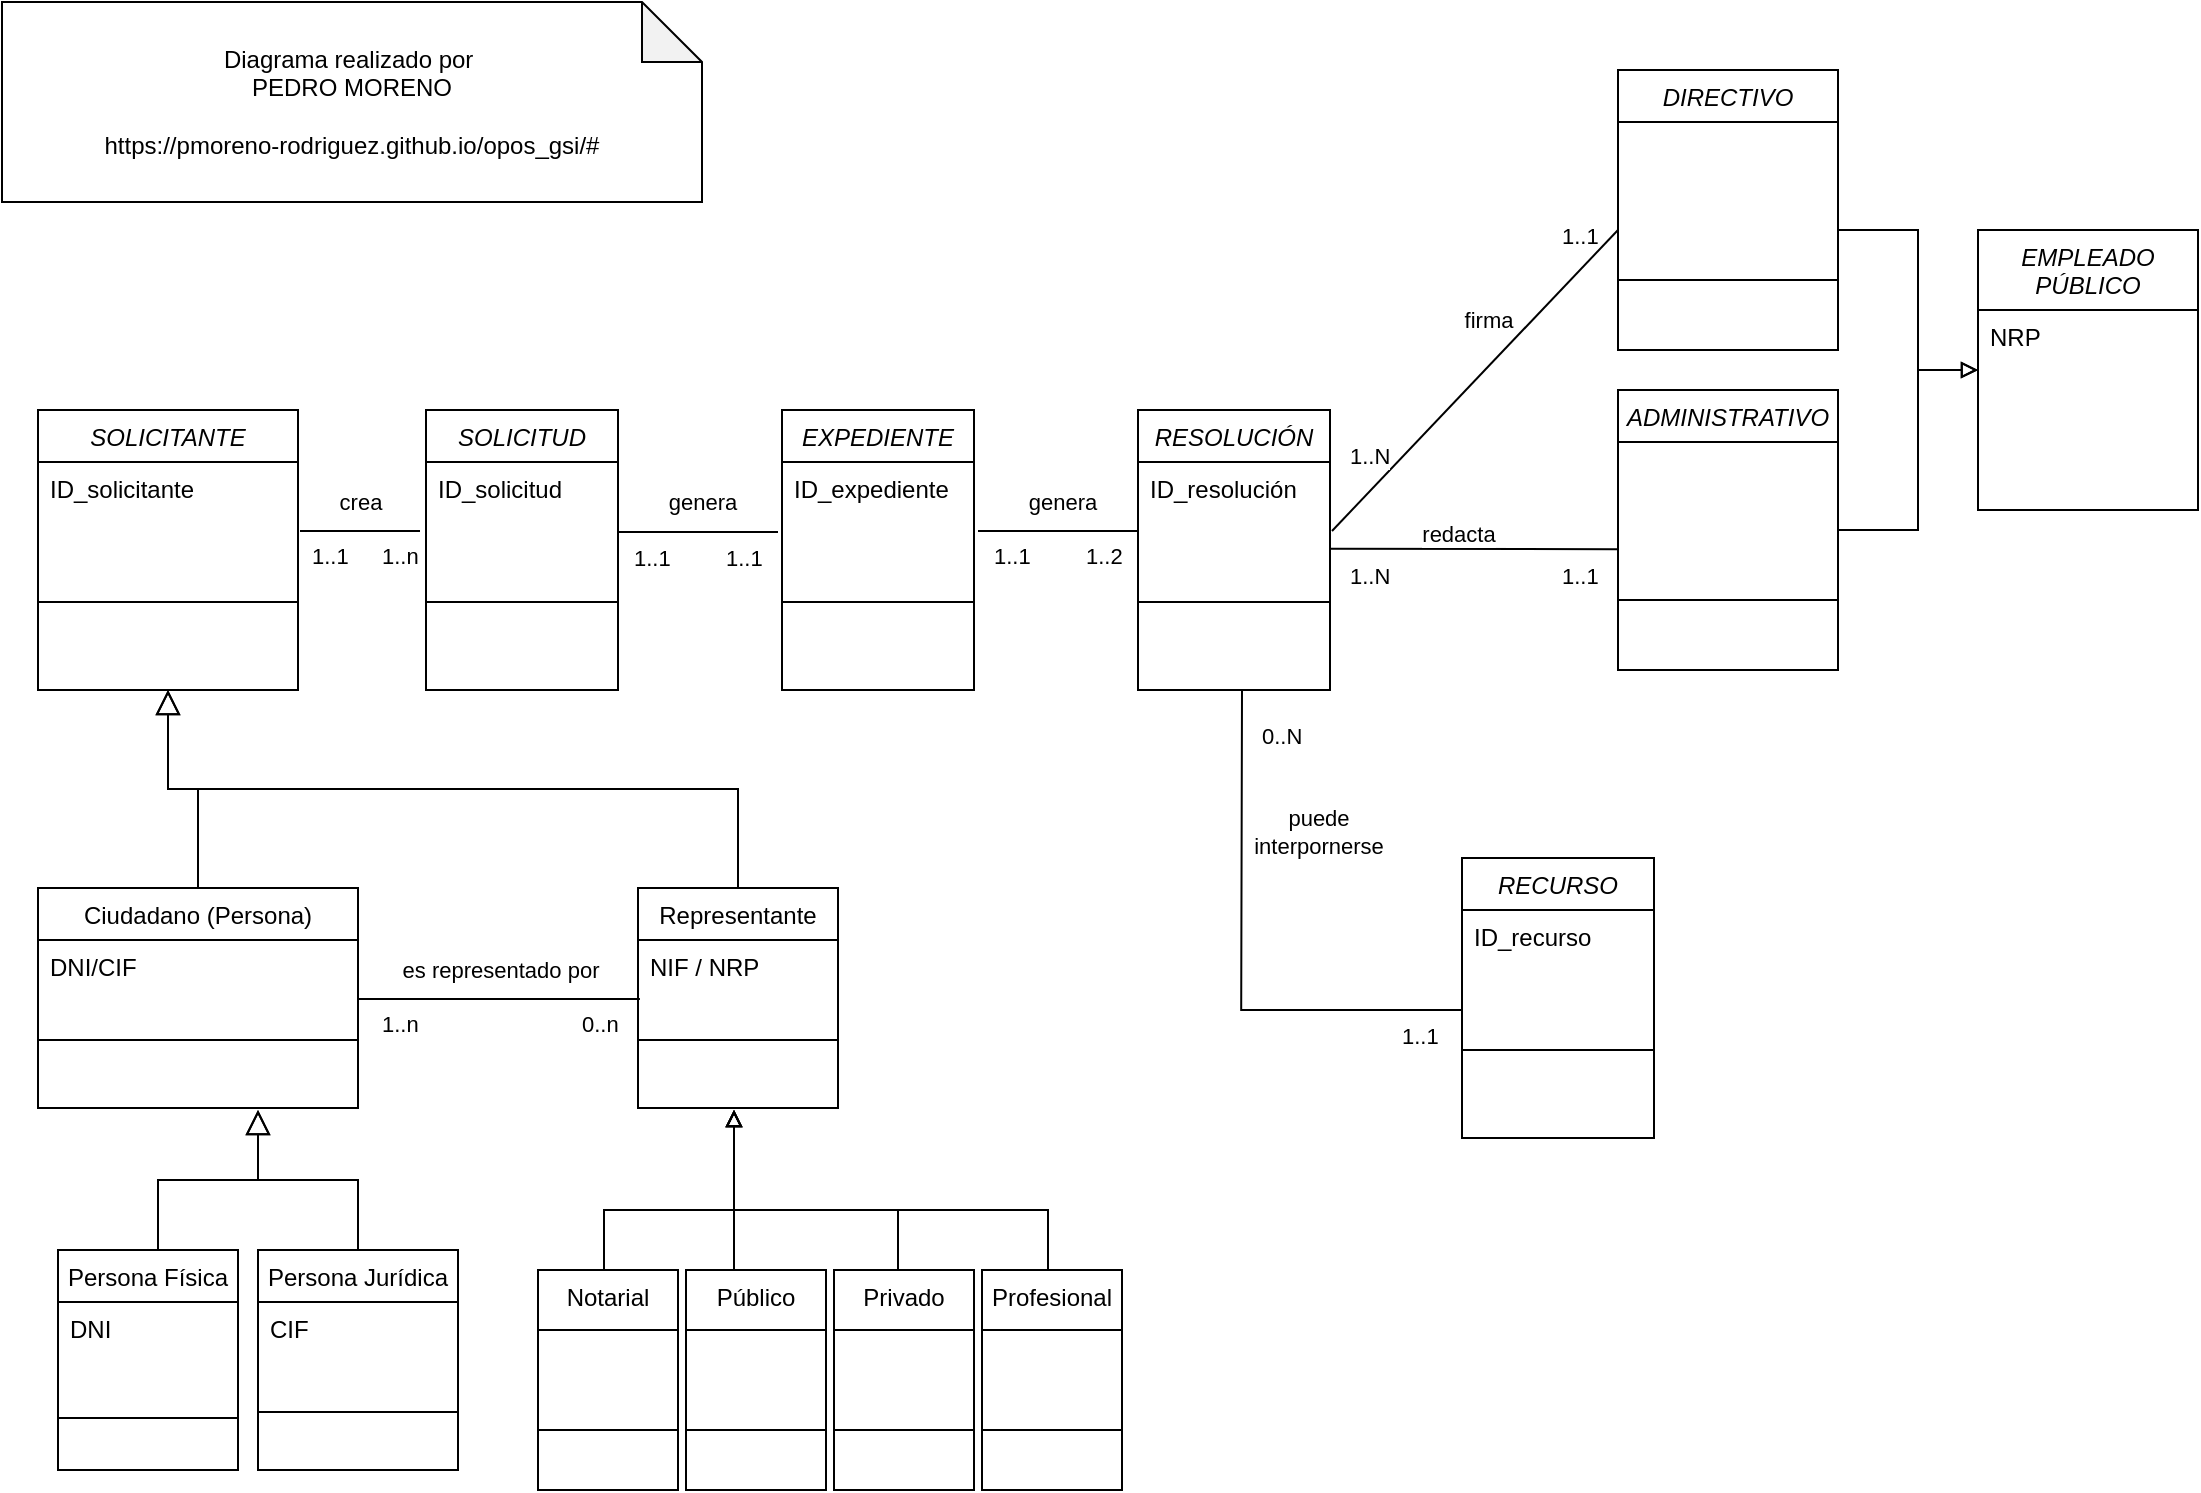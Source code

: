 <mxfile version="24.7.17">
  <diagram id="C5RBs43oDa-KdzZeNtuy" name="Page-1">
    <mxGraphModel dx="1539" dy="906" grid="1" gridSize="10" guides="1" tooltips="1" connect="1" arrows="1" fold="1" page="1" pageScale="1" pageWidth="1169" pageHeight="827" math="0" shadow="0">
      <root>
        <mxCell id="WIyWlLk6GJQsqaUBKTNV-0" />
        <mxCell id="WIyWlLk6GJQsqaUBKTNV-1" parent="WIyWlLk6GJQsqaUBKTNV-0" />
        <mxCell id="zkfFHV4jXpPFQw0GAbJ--0" value="SOLICITANTE" style="swimlane;fontStyle=2;align=center;verticalAlign=top;childLayout=stackLayout;horizontal=1;startSize=26;horizontalStack=0;resizeParent=1;resizeLast=0;collapsible=1;marginBottom=0;rounded=0;shadow=0;strokeWidth=1;" parent="WIyWlLk6GJQsqaUBKTNV-1" vertex="1">
          <mxGeometry x="38" y="224" width="130" height="140" as="geometry">
            <mxRectangle x="230" y="140" width="160" height="26" as="alternateBounds" />
          </mxGeometry>
        </mxCell>
        <mxCell id="zkfFHV4jXpPFQw0GAbJ--1" value="ID_solicitante" style="text;align=left;verticalAlign=top;spacingLeft=4;spacingRight=4;overflow=hidden;rotatable=0;points=[[0,0.5],[1,0.5]];portConstraint=eastwest;" parent="zkfFHV4jXpPFQw0GAbJ--0" vertex="1">
          <mxGeometry y="26" width="130" height="26" as="geometry" />
        </mxCell>
        <mxCell id="zkfFHV4jXpPFQw0GAbJ--4" value="" style="line;html=1;strokeWidth=1;align=left;verticalAlign=middle;spacingTop=-1;spacingLeft=3;spacingRight=3;rotatable=0;labelPosition=right;points=[];portConstraint=eastwest;" parent="zkfFHV4jXpPFQw0GAbJ--0" vertex="1">
          <mxGeometry y="52" width="130" height="88" as="geometry" />
        </mxCell>
        <mxCell id="zkfFHV4jXpPFQw0GAbJ--6" value="Ciudadano (Persona)" style="swimlane;fontStyle=0;align=center;verticalAlign=top;childLayout=stackLayout;horizontal=1;startSize=26;horizontalStack=0;resizeParent=1;resizeLast=0;collapsible=1;marginBottom=0;rounded=0;shadow=0;strokeWidth=1;" parent="WIyWlLk6GJQsqaUBKTNV-1" vertex="1">
          <mxGeometry x="38" y="463" width="160" height="110" as="geometry">
            <mxRectangle x="130" y="380" width="160" height="26" as="alternateBounds" />
          </mxGeometry>
        </mxCell>
        <mxCell id="zkfFHV4jXpPFQw0GAbJ--7" value="DNI/CIF" style="text;align=left;verticalAlign=top;spacingLeft=4;spacingRight=4;overflow=hidden;rotatable=0;points=[[0,0.5],[1,0.5]];portConstraint=eastwest;" parent="zkfFHV4jXpPFQw0GAbJ--6" vertex="1">
          <mxGeometry y="26" width="160" height="26" as="geometry" />
        </mxCell>
        <mxCell id="zkfFHV4jXpPFQw0GAbJ--9" value="" style="line;html=1;strokeWidth=1;align=left;verticalAlign=middle;spacingTop=-1;spacingLeft=3;spacingRight=3;rotatable=0;labelPosition=right;points=[];portConstraint=eastwest;" parent="zkfFHV4jXpPFQw0GAbJ--6" vertex="1">
          <mxGeometry y="52" width="160" height="48" as="geometry" />
        </mxCell>
        <mxCell id="zkfFHV4jXpPFQw0GAbJ--12" value="" style="endArrow=block;endSize=10;endFill=0;shadow=0;strokeWidth=1;rounded=0;curved=0;edgeStyle=elbowEdgeStyle;elbow=vertical;" parent="WIyWlLk6GJQsqaUBKTNV-1" source="zkfFHV4jXpPFQw0GAbJ--6" target="zkfFHV4jXpPFQw0GAbJ--0" edge="1">
          <mxGeometry width="160" relative="1" as="geometry">
            <mxPoint x="198" y="307" as="sourcePoint" />
            <mxPoint x="198" y="307" as="targetPoint" />
          </mxGeometry>
        </mxCell>
        <mxCell id="zkfFHV4jXpPFQw0GAbJ--13" value="Representante" style="swimlane;fontStyle=0;align=center;verticalAlign=top;childLayout=stackLayout;horizontal=1;startSize=26;horizontalStack=0;resizeParent=1;resizeLast=0;collapsible=1;marginBottom=0;rounded=0;shadow=0;strokeWidth=1;" parent="WIyWlLk6GJQsqaUBKTNV-1" vertex="1">
          <mxGeometry x="338" y="463" width="100" height="110" as="geometry">
            <mxRectangle x="340" y="380" width="170" height="26" as="alternateBounds" />
          </mxGeometry>
        </mxCell>
        <mxCell id="zkfFHV4jXpPFQw0GAbJ--14" value="NIF / NRP" style="text;align=left;verticalAlign=top;spacingLeft=4;spacingRight=4;overflow=hidden;rotatable=0;points=[[0,0.5],[1,0.5]];portConstraint=eastwest;" parent="zkfFHV4jXpPFQw0GAbJ--13" vertex="1">
          <mxGeometry y="26" width="100" height="26" as="geometry" />
        </mxCell>
        <mxCell id="zkfFHV4jXpPFQw0GAbJ--15" value="" style="line;html=1;strokeWidth=1;align=left;verticalAlign=middle;spacingTop=-1;spacingLeft=3;spacingRight=3;rotatable=0;labelPosition=right;points=[];portConstraint=eastwest;" parent="zkfFHV4jXpPFQw0GAbJ--13" vertex="1">
          <mxGeometry y="52" width="100" height="48" as="geometry" />
        </mxCell>
        <mxCell id="zkfFHV4jXpPFQw0GAbJ--16" value="" style="endArrow=block;endSize=10;endFill=0;shadow=0;strokeWidth=1;rounded=0;curved=0;edgeStyle=elbowEdgeStyle;elbow=vertical;" parent="WIyWlLk6GJQsqaUBKTNV-1" source="zkfFHV4jXpPFQw0GAbJ--13" target="zkfFHV4jXpPFQw0GAbJ--0" edge="1">
          <mxGeometry width="160" relative="1" as="geometry">
            <mxPoint x="208" y="477" as="sourcePoint" />
            <mxPoint x="308" y="375" as="targetPoint" />
          </mxGeometry>
        </mxCell>
        <mxCell id="sgVoKOyP_XRpZsMZcaKQ-14" value="Persona Física" style="swimlane;fontStyle=0;align=center;verticalAlign=top;childLayout=stackLayout;horizontal=1;startSize=26;horizontalStack=0;resizeParent=1;resizeLast=0;collapsible=1;marginBottom=0;rounded=0;shadow=0;strokeWidth=1;" parent="WIyWlLk6GJQsqaUBKTNV-1" vertex="1">
          <mxGeometry x="48" y="644" width="90" height="110" as="geometry">
            <mxRectangle x="130" y="380" width="160" height="26" as="alternateBounds" />
          </mxGeometry>
        </mxCell>
        <mxCell id="sgVoKOyP_XRpZsMZcaKQ-15" value="DNI" style="text;align=left;verticalAlign=top;spacingLeft=4;spacingRight=4;overflow=hidden;rotatable=0;points=[[0,0.5],[1,0.5]];portConstraint=eastwest;" parent="sgVoKOyP_XRpZsMZcaKQ-14" vertex="1">
          <mxGeometry y="26" width="90" height="54" as="geometry" />
        </mxCell>
        <mxCell id="sgVoKOyP_XRpZsMZcaKQ-16" value="" style="line;html=1;strokeWidth=1;align=left;verticalAlign=middle;spacingTop=-1;spacingLeft=3;spacingRight=3;rotatable=0;labelPosition=right;points=[];portConstraint=eastwest;" parent="sgVoKOyP_XRpZsMZcaKQ-14" vertex="1">
          <mxGeometry y="80" width="90" height="8" as="geometry" />
        </mxCell>
        <mxCell id="sgVoKOyP_XRpZsMZcaKQ-17" value="Persona Jurídica" style="swimlane;fontStyle=0;align=center;verticalAlign=top;childLayout=stackLayout;horizontal=1;startSize=26;horizontalStack=0;resizeParent=1;resizeLast=0;collapsible=1;marginBottom=0;rounded=0;shadow=0;strokeWidth=1;" parent="WIyWlLk6GJQsqaUBKTNV-1" vertex="1">
          <mxGeometry x="148" y="644" width="100" height="110" as="geometry">
            <mxRectangle x="130" y="380" width="160" height="26" as="alternateBounds" />
          </mxGeometry>
        </mxCell>
        <mxCell id="sgVoKOyP_XRpZsMZcaKQ-18" value="CIF" style="text;align=left;verticalAlign=top;spacingLeft=4;spacingRight=4;overflow=hidden;rotatable=0;points=[[0,0.5],[1,0.5]];portConstraint=eastwest;" parent="sgVoKOyP_XRpZsMZcaKQ-17" vertex="1">
          <mxGeometry y="26" width="100" height="26" as="geometry" />
        </mxCell>
        <mxCell id="sgVoKOyP_XRpZsMZcaKQ-19" value="" style="line;html=1;strokeWidth=1;align=left;verticalAlign=middle;spacingTop=-1;spacingLeft=3;spacingRight=3;rotatable=0;labelPosition=right;points=[];portConstraint=eastwest;" parent="sgVoKOyP_XRpZsMZcaKQ-17" vertex="1">
          <mxGeometry y="52" width="100" height="58" as="geometry" />
        </mxCell>
        <mxCell id="sgVoKOyP_XRpZsMZcaKQ-23" value="" style="endArrow=block;endSize=10;endFill=0;shadow=0;strokeWidth=1;rounded=0;curved=0;edgeStyle=elbowEdgeStyle;elbow=vertical;" parent="WIyWlLk6GJQsqaUBKTNV-1" edge="1">
          <mxGeometry width="160" relative="1" as="geometry">
            <mxPoint x="98" y="644" as="sourcePoint" />
            <mxPoint x="148" y="574" as="targetPoint" />
          </mxGeometry>
        </mxCell>
        <mxCell id="sgVoKOyP_XRpZsMZcaKQ-26" value="" style="endArrow=block;endSize=10;endFill=0;shadow=0;strokeWidth=1;rounded=0;curved=0;edgeStyle=elbowEdgeStyle;elbow=vertical;exitX=0.5;exitY=0;exitDx=0;exitDy=0;" parent="WIyWlLk6GJQsqaUBKTNV-1" edge="1" source="sgVoKOyP_XRpZsMZcaKQ-17">
          <mxGeometry width="160" relative="1" as="geometry">
            <mxPoint x="278" y="644" as="sourcePoint" />
            <mxPoint x="148" y="574" as="targetPoint" />
          </mxGeometry>
        </mxCell>
        <mxCell id="rktfoVMr56i7lYZDGzMG-18" value="" style="group" vertex="1" connectable="0" parent="WIyWlLk6GJQsqaUBKTNV-1">
          <mxGeometry x="362" y="654" width="70" height="110" as="geometry" />
        </mxCell>
        <mxCell id="rktfoVMr56i7lYZDGzMG-20" value="" style="group" vertex="1" connectable="0" parent="rktfoVMr56i7lYZDGzMG-18">
          <mxGeometry width="70" height="110" as="geometry" />
        </mxCell>
        <mxCell id="rktfoVMr56i7lYZDGzMG-0" value="Público" style="swimlane;fontStyle=0;align=center;verticalAlign=top;childLayout=stackLayout;horizontal=1;startSize=30;horizontalStack=0;resizeParent=1;resizeLast=0;collapsible=1;marginBottom=0;rounded=0;shadow=0;strokeWidth=1;" vertex="1" parent="rktfoVMr56i7lYZDGzMG-20">
          <mxGeometry width="70" height="110" as="geometry">
            <mxRectangle x="130" y="380" width="160" height="26" as="alternateBounds" />
          </mxGeometry>
        </mxCell>
        <mxCell id="rktfoVMr56i7lYZDGzMG-2" value="" style="line;html=1;strokeWidth=1;align=left;verticalAlign=middle;spacingTop=-1;spacingLeft=3;spacingRight=3;rotatable=0;labelPosition=right;points=[];portConstraint=eastwest;" vertex="1" parent="rktfoVMr56i7lYZDGzMG-20">
          <mxGeometry y="70" width="70" height="20" as="geometry" />
        </mxCell>
        <mxCell id="rktfoVMr56i7lYZDGzMG-21" value="" style="group" vertex="1" connectable="0" parent="WIyWlLk6GJQsqaUBKTNV-1">
          <mxGeometry x="288" y="654" width="70" height="110" as="geometry" />
        </mxCell>
        <mxCell id="rktfoVMr56i7lYZDGzMG-22" value="Notarial" style="swimlane;fontStyle=0;align=center;verticalAlign=top;childLayout=stackLayout;horizontal=1;startSize=30;horizontalStack=0;resizeParent=1;resizeLast=0;collapsible=1;marginBottom=0;rounded=0;shadow=0;strokeWidth=1;" vertex="1" parent="rktfoVMr56i7lYZDGzMG-21">
          <mxGeometry width="70" height="110" as="geometry">
            <mxRectangle x="130" y="380" width="160" height="26" as="alternateBounds" />
          </mxGeometry>
        </mxCell>
        <mxCell id="rktfoVMr56i7lYZDGzMG-23" value="" style="line;html=1;strokeWidth=1;align=left;verticalAlign=middle;spacingTop=-1;spacingLeft=3;spacingRight=3;rotatable=0;labelPosition=right;points=[];portConstraint=eastwest;" vertex="1" parent="rktfoVMr56i7lYZDGzMG-21">
          <mxGeometry y="70" width="70" height="20" as="geometry" />
        </mxCell>
        <mxCell id="rktfoVMr56i7lYZDGzMG-24" value="" style="group" vertex="1" connectable="0" parent="WIyWlLk6GJQsqaUBKTNV-1">
          <mxGeometry x="436" y="654" width="70" height="110" as="geometry" />
        </mxCell>
        <mxCell id="rktfoVMr56i7lYZDGzMG-25" value="Privado" style="swimlane;fontStyle=0;align=center;verticalAlign=top;childLayout=stackLayout;horizontal=1;startSize=30;horizontalStack=0;resizeParent=1;resizeLast=0;collapsible=1;marginBottom=0;rounded=0;shadow=0;strokeWidth=1;" vertex="1" parent="rktfoVMr56i7lYZDGzMG-24">
          <mxGeometry width="70" height="110" as="geometry">
            <mxRectangle x="130" y="380" width="160" height="26" as="alternateBounds" />
          </mxGeometry>
        </mxCell>
        <mxCell id="rktfoVMr56i7lYZDGzMG-26" value="" style="line;html=1;strokeWidth=1;align=left;verticalAlign=middle;spacingTop=-1;spacingLeft=3;spacingRight=3;rotatable=0;labelPosition=right;points=[];portConstraint=eastwest;" vertex="1" parent="rktfoVMr56i7lYZDGzMG-24">
          <mxGeometry y="70" width="70" height="20" as="geometry" />
        </mxCell>
        <mxCell id="rktfoVMr56i7lYZDGzMG-27" value="" style="group" vertex="1" connectable="0" parent="WIyWlLk6GJQsqaUBKTNV-1">
          <mxGeometry x="510" y="654" width="70" height="110" as="geometry" />
        </mxCell>
        <mxCell id="rktfoVMr56i7lYZDGzMG-28" value="Profesional" style="swimlane;fontStyle=0;align=center;verticalAlign=top;childLayout=stackLayout;horizontal=1;startSize=30;horizontalStack=0;resizeParent=1;resizeLast=0;collapsible=1;marginBottom=0;rounded=0;shadow=0;strokeWidth=1;" vertex="1" parent="rktfoVMr56i7lYZDGzMG-27">
          <mxGeometry width="70" height="110" as="geometry">
            <mxRectangle x="130" y="380" width="160" height="26" as="alternateBounds" />
          </mxGeometry>
        </mxCell>
        <mxCell id="rktfoVMr56i7lYZDGzMG-29" value="" style="line;html=1;strokeWidth=1;align=left;verticalAlign=middle;spacingTop=-1;spacingLeft=3;spacingRight=3;rotatable=0;labelPosition=right;points=[];portConstraint=eastwest;" vertex="1" parent="rktfoVMr56i7lYZDGzMG-27">
          <mxGeometry y="70" width="70" height="20" as="geometry" />
        </mxCell>
        <mxCell id="rktfoVMr56i7lYZDGzMG-34" style="edgeStyle=orthogonalEdgeStyle;rounded=0;orthogonalLoop=1;jettySize=auto;html=1;endArrow=block;endFill=0;" edge="1" parent="WIyWlLk6GJQsqaUBKTNV-1">
          <mxGeometry relative="1" as="geometry">
            <mxPoint x="321" y="654" as="sourcePoint" />
            <mxPoint x="386" y="574" as="targetPoint" />
            <Array as="points">
              <mxPoint x="320.99" y="653.99" />
              <mxPoint x="320.99" y="623.99" />
              <mxPoint x="385.99" y="623.99" />
            </Array>
          </mxGeometry>
        </mxCell>
        <mxCell id="rktfoVMr56i7lYZDGzMG-35" style="edgeStyle=orthogonalEdgeStyle;rounded=0;orthogonalLoop=1;jettySize=auto;html=1;endArrow=block;endFill=0;" edge="1" parent="WIyWlLk6GJQsqaUBKTNV-1">
          <mxGeometry relative="1" as="geometry">
            <mxPoint x="386" y="654" as="sourcePoint" />
            <mxPoint x="386" y="574" as="targetPoint" />
            <Array as="points">
              <mxPoint x="386" y="574" />
            </Array>
          </mxGeometry>
        </mxCell>
        <mxCell id="rktfoVMr56i7lYZDGzMG-36" style="edgeStyle=orthogonalEdgeStyle;rounded=0;orthogonalLoop=1;jettySize=auto;html=1;endArrow=block;endFill=0;" edge="1" parent="WIyWlLk6GJQsqaUBKTNV-1">
          <mxGeometry relative="1" as="geometry">
            <mxPoint x="468" y="654" as="sourcePoint" />
            <mxPoint x="386" y="574" as="targetPoint" />
            <Array as="points">
              <mxPoint x="467.99" y="653.99" />
              <mxPoint x="467.99" y="623.99" />
              <mxPoint x="532.99" y="623.99" />
            </Array>
          </mxGeometry>
        </mxCell>
        <mxCell id="rktfoVMr56i7lYZDGzMG-37" style="edgeStyle=orthogonalEdgeStyle;rounded=0;orthogonalLoop=1;jettySize=auto;html=1;endArrow=block;endFill=0;" edge="1" parent="WIyWlLk6GJQsqaUBKTNV-1">
          <mxGeometry relative="1" as="geometry">
            <mxPoint x="543" y="654" as="sourcePoint" />
            <mxPoint x="386" y="574" as="targetPoint" />
            <Array as="points">
              <mxPoint x="542.99" y="653.99" />
              <mxPoint x="542.99" y="623.99" />
              <mxPoint x="607.99" y="623.99" />
            </Array>
          </mxGeometry>
        </mxCell>
        <mxCell id="rktfoVMr56i7lYZDGzMG-39" value="SOLICITUD" style="swimlane;fontStyle=2;align=center;verticalAlign=top;childLayout=stackLayout;horizontal=1;startSize=26;horizontalStack=0;resizeParent=1;resizeLast=0;collapsible=1;marginBottom=0;rounded=0;shadow=0;strokeWidth=1;" vertex="1" parent="WIyWlLk6GJQsqaUBKTNV-1">
          <mxGeometry x="232" y="224" width="96" height="140" as="geometry">
            <mxRectangle x="230" y="140" width="160" height="26" as="alternateBounds" />
          </mxGeometry>
        </mxCell>
        <mxCell id="rktfoVMr56i7lYZDGzMG-40" value="ID_solicitud" style="text;align=left;verticalAlign=top;spacingLeft=4;spacingRight=4;overflow=hidden;rotatable=0;points=[[0,0.5],[1,0.5]];portConstraint=eastwest;" vertex="1" parent="rktfoVMr56i7lYZDGzMG-39">
          <mxGeometry y="26" width="96" height="26" as="geometry" />
        </mxCell>
        <mxCell id="rktfoVMr56i7lYZDGzMG-41" value="" style="line;html=1;strokeWidth=1;align=left;verticalAlign=middle;spacingTop=-1;spacingLeft=3;spacingRight=3;rotatable=0;labelPosition=right;points=[];portConstraint=eastwest;" vertex="1" parent="rktfoVMr56i7lYZDGzMG-39">
          <mxGeometry y="52" width="96" height="88" as="geometry" />
        </mxCell>
        <mxCell id="rktfoVMr56i7lYZDGzMG-42" value="" style="group" vertex="1" connectable="0" parent="WIyWlLk6GJQsqaUBKTNV-1">
          <mxGeometry x="198.0" y="518" width="140.96" height="0.51" as="geometry" />
        </mxCell>
        <mxCell id="sgVoKOyP_XRpZsMZcaKQ-2" value="" style="endArrow=none;html=1;rounded=0;exitX=0.994;exitY=1.115;exitDx=0;exitDy=0;exitPerimeter=0;entryX=0;entryY=0.5;entryDx=0;entryDy=0;" parent="rktfoVMr56i7lYZDGzMG-42" edge="1">
          <mxGeometry width="50" height="50" relative="1" as="geometry">
            <mxPoint y="0.5" as="sourcePoint" />
            <mxPoint x="140.96" y="0.51" as="targetPoint" />
          </mxGeometry>
        </mxCell>
        <mxCell id="sgVoKOyP_XRpZsMZcaKQ-3" value="es representado por" style="edgeLabel;html=1;align=center;verticalAlign=middle;resizable=0;points=[];" parent="sgVoKOyP_XRpZsMZcaKQ-2" vertex="1" connectable="0">
          <mxGeometry x="0.22" y="3" relative="1" as="geometry">
            <mxPoint x="-15" y="-12" as="offset" />
          </mxGeometry>
        </mxCell>
        <mxCell id="sgVoKOyP_XRpZsMZcaKQ-10" value="0..n" style="edgeLabel;resizable=0;html=1;align=left;verticalAlign=top;" parent="rktfoVMr56i7lYZDGzMG-42" connectable="0" vertex="1">
          <mxGeometry x="110.0" as="geometry" />
        </mxCell>
        <mxCell id="sgVoKOyP_XRpZsMZcaKQ-11" value="1..n" style="edgeLabel;resizable=0;html=1;align=left;verticalAlign=top;" parent="rktfoVMr56i7lYZDGzMG-42" connectable="0" vertex="1">
          <mxGeometry x="10.0" as="geometry" />
        </mxCell>
        <mxCell id="rktfoVMr56i7lYZDGzMG-48" value="EXPEDIENTE" style="swimlane;fontStyle=2;align=center;verticalAlign=top;childLayout=stackLayout;horizontal=1;startSize=26;horizontalStack=0;resizeParent=1;resizeLast=0;collapsible=1;marginBottom=0;rounded=0;shadow=0;strokeWidth=1;" vertex="1" parent="WIyWlLk6GJQsqaUBKTNV-1">
          <mxGeometry x="410" y="224" width="96" height="140" as="geometry">
            <mxRectangle x="230" y="140" width="160" height="26" as="alternateBounds" />
          </mxGeometry>
        </mxCell>
        <mxCell id="rktfoVMr56i7lYZDGzMG-49" value="ID_expediente" style="text;align=left;verticalAlign=top;spacingLeft=4;spacingRight=4;overflow=hidden;rotatable=0;points=[[0,0.5],[1,0.5]];portConstraint=eastwest;" vertex="1" parent="rktfoVMr56i7lYZDGzMG-48">
          <mxGeometry y="26" width="96" height="26" as="geometry" />
        </mxCell>
        <mxCell id="rktfoVMr56i7lYZDGzMG-50" value="" style="line;html=1;strokeWidth=1;align=left;verticalAlign=middle;spacingTop=-1;spacingLeft=3;spacingRight=3;rotatable=0;labelPosition=right;points=[];portConstraint=eastwest;" vertex="1" parent="rktfoVMr56i7lYZDGzMG-48">
          <mxGeometry y="52" width="96" height="88" as="geometry" />
        </mxCell>
        <mxCell id="rktfoVMr56i7lYZDGzMG-56" value="" style="group" vertex="1" connectable="0" parent="WIyWlLk6GJQsqaUBKTNV-1">
          <mxGeometry x="169" y="284" width="60" height="0.51" as="geometry" />
        </mxCell>
        <mxCell id="rktfoVMr56i7lYZDGzMG-43" value="" style="group" vertex="1" connectable="0" parent="rktfoVMr56i7lYZDGzMG-56">
          <mxGeometry width="60" height="0.51" as="geometry" />
        </mxCell>
        <mxCell id="rktfoVMr56i7lYZDGzMG-44" value="" style="endArrow=none;html=1;rounded=0;exitX=0.994;exitY=1.115;exitDx=0;exitDy=0;exitPerimeter=0;entryX=0;entryY=0.5;entryDx=0;entryDy=0;" edge="1" parent="rktfoVMr56i7lYZDGzMG-43">
          <mxGeometry width="50" height="50" relative="1" as="geometry">
            <mxPoint y="0.5" as="sourcePoint" />
            <mxPoint x="60" y="0.51" as="targetPoint" />
          </mxGeometry>
        </mxCell>
        <mxCell id="rktfoVMr56i7lYZDGzMG-45" value="crea" style="edgeLabel;html=1;align=center;verticalAlign=middle;resizable=0;points=[];" vertex="1" connectable="0" parent="rktfoVMr56i7lYZDGzMG-44">
          <mxGeometry x="0.22" y="3" relative="1" as="geometry">
            <mxPoint x="-7" y="-12" as="offset" />
          </mxGeometry>
        </mxCell>
        <mxCell id="rktfoVMr56i7lYZDGzMG-47" value="1..1" style="edgeLabel;resizable=0;html=1;align=left;verticalAlign=top;" connectable="0" vertex="1" parent="rktfoVMr56i7lYZDGzMG-43">
          <mxGeometry x="4.257" as="geometry" />
        </mxCell>
        <mxCell id="rktfoVMr56i7lYZDGzMG-46" value="1..n" style="edgeLabel;resizable=0;html=1;align=left;verticalAlign=top;" connectable="0" vertex="1" parent="rktfoVMr56i7lYZDGzMG-56">
          <mxGeometry x="39.002" as="geometry" />
        </mxCell>
        <mxCell id="rktfoVMr56i7lYZDGzMG-57" value="" style="group" vertex="1" connectable="0" parent="WIyWlLk6GJQsqaUBKTNV-1">
          <mxGeometry x="328" y="284.51" width="80" height="0.51" as="geometry" />
        </mxCell>
        <mxCell id="rktfoVMr56i7lYZDGzMG-58" value="" style="group" vertex="1" connectable="0" parent="rktfoVMr56i7lYZDGzMG-57">
          <mxGeometry width="80" height="0.51" as="geometry" />
        </mxCell>
        <mxCell id="rktfoVMr56i7lYZDGzMG-59" value="" style="endArrow=none;html=1;rounded=0;exitX=0.994;exitY=1.115;exitDx=0;exitDy=0;exitPerimeter=0;entryX=0;entryY=0.5;entryDx=0;entryDy=0;" edge="1" parent="rktfoVMr56i7lYZDGzMG-58">
          <mxGeometry width="50" height="50" relative="1" as="geometry">
            <mxPoint y="0.5" as="sourcePoint" />
            <mxPoint x="80" y="0.51" as="targetPoint" />
          </mxGeometry>
        </mxCell>
        <mxCell id="rktfoVMr56i7lYZDGzMG-60" value="genera" style="edgeLabel;html=1;align=center;verticalAlign=middle;resizable=0;points=[];" vertex="1" connectable="0" parent="rktfoVMr56i7lYZDGzMG-59">
          <mxGeometry x="0.22" y="3" relative="1" as="geometry">
            <mxPoint x="-7" y="-12" as="offset" />
          </mxGeometry>
        </mxCell>
        <mxCell id="rktfoVMr56i7lYZDGzMG-61" value="1..1" style="edgeLabel;resizable=0;html=1;align=left;verticalAlign=top;" connectable="0" vertex="1" parent="rktfoVMr56i7lYZDGzMG-58">
          <mxGeometry x="5.675" as="geometry" />
        </mxCell>
        <mxCell id="rktfoVMr56i7lYZDGzMG-62" value="1..1" style="edgeLabel;resizable=0;html=1;align=left;verticalAlign=top;" connectable="0" vertex="1" parent="rktfoVMr56i7lYZDGzMG-57">
          <mxGeometry x="52.002" as="geometry" />
        </mxCell>
        <mxCell id="rktfoVMr56i7lYZDGzMG-63" value="RESOLUCIÓN" style="swimlane;fontStyle=2;align=center;verticalAlign=top;childLayout=stackLayout;horizontal=1;startSize=26;horizontalStack=0;resizeParent=1;resizeLast=0;collapsible=1;marginBottom=0;rounded=0;shadow=0;strokeWidth=1;" vertex="1" parent="WIyWlLk6GJQsqaUBKTNV-1">
          <mxGeometry x="588" y="224" width="96" height="140" as="geometry">
            <mxRectangle x="230" y="140" width="160" height="26" as="alternateBounds" />
          </mxGeometry>
        </mxCell>
        <mxCell id="rktfoVMr56i7lYZDGzMG-64" value="ID_resolución" style="text;align=left;verticalAlign=top;spacingLeft=4;spacingRight=4;overflow=hidden;rotatable=0;points=[[0,0.5],[1,0.5]];portConstraint=eastwest;" vertex="1" parent="rktfoVMr56i7lYZDGzMG-63">
          <mxGeometry y="26" width="96" height="26" as="geometry" />
        </mxCell>
        <mxCell id="rktfoVMr56i7lYZDGzMG-65" value="" style="line;html=1;strokeWidth=1;align=left;verticalAlign=middle;spacingTop=-1;spacingLeft=3;spacingRight=3;rotatable=0;labelPosition=right;points=[];portConstraint=eastwest;" vertex="1" parent="rktfoVMr56i7lYZDGzMG-63">
          <mxGeometry y="52" width="96" height="88" as="geometry" />
        </mxCell>
        <mxCell id="rktfoVMr56i7lYZDGzMG-66" value="" style="group" vertex="1" connectable="0" parent="WIyWlLk6GJQsqaUBKTNV-1">
          <mxGeometry x="508" y="284" width="80" height="0.51" as="geometry" />
        </mxCell>
        <mxCell id="rktfoVMr56i7lYZDGzMG-67" value="" style="group" vertex="1" connectable="0" parent="rktfoVMr56i7lYZDGzMG-66">
          <mxGeometry width="80" height="0.51" as="geometry" />
        </mxCell>
        <mxCell id="rktfoVMr56i7lYZDGzMG-68" value="" style="endArrow=none;html=1;rounded=0;exitX=0.994;exitY=1.115;exitDx=0;exitDy=0;exitPerimeter=0;entryX=0;entryY=0.5;entryDx=0;entryDy=0;" edge="1" parent="rktfoVMr56i7lYZDGzMG-67">
          <mxGeometry width="50" height="50" relative="1" as="geometry">
            <mxPoint y="0.5" as="sourcePoint" />
            <mxPoint x="80" y="0.51" as="targetPoint" />
          </mxGeometry>
        </mxCell>
        <mxCell id="rktfoVMr56i7lYZDGzMG-69" value="genera" style="edgeLabel;html=1;align=center;verticalAlign=middle;resizable=0;points=[];" vertex="1" connectable="0" parent="rktfoVMr56i7lYZDGzMG-68">
          <mxGeometry x="0.22" y="3" relative="1" as="geometry">
            <mxPoint x="-7" y="-12" as="offset" />
          </mxGeometry>
        </mxCell>
        <mxCell id="rktfoVMr56i7lYZDGzMG-70" value="1..1" style="edgeLabel;resizable=0;html=1;align=left;verticalAlign=top;" connectable="0" vertex="1" parent="rktfoVMr56i7lYZDGzMG-67">
          <mxGeometry x="5.675" as="geometry" />
        </mxCell>
        <mxCell id="rktfoVMr56i7lYZDGzMG-71" value="1..2" style="edgeLabel;resizable=0;html=1;align=left;verticalAlign=top;" connectable="0" vertex="1" parent="rktfoVMr56i7lYZDGzMG-66">
          <mxGeometry x="52.002" as="geometry" />
        </mxCell>
        <mxCell id="rktfoVMr56i7lYZDGzMG-72" value="DIRECTIVO" style="swimlane;fontStyle=2;align=center;verticalAlign=top;childLayout=stackLayout;horizontal=1;startSize=26;horizontalStack=0;resizeParent=1;resizeLast=0;collapsible=1;marginBottom=0;rounded=0;shadow=0;strokeWidth=1;" vertex="1" parent="WIyWlLk6GJQsqaUBKTNV-1">
          <mxGeometry x="828" y="54" width="110" height="140" as="geometry">
            <mxRectangle x="230" y="140" width="160" height="26" as="alternateBounds" />
          </mxGeometry>
        </mxCell>
        <mxCell id="rktfoVMr56i7lYZDGzMG-82" value="ADMINISTRATIVO" style="swimlane;fontStyle=2;align=center;verticalAlign=top;childLayout=stackLayout;horizontal=1;startSize=26;horizontalStack=0;resizeParent=1;resizeLast=0;collapsible=1;marginBottom=0;rounded=0;shadow=0;strokeWidth=1;" vertex="1" parent="WIyWlLk6GJQsqaUBKTNV-1">
          <mxGeometry x="828" y="214" width="110" height="140" as="geometry">
            <mxRectangle x="230" y="140" width="160" height="26" as="alternateBounds" />
          </mxGeometry>
        </mxCell>
        <mxCell id="rktfoVMr56i7lYZDGzMG-83" value="" style="endArrow=none;html=1;rounded=0;exitX=0;exitY=0.75;exitDx=0;exitDy=0;entryX=1;entryY=0.75;entryDx=0;entryDy=0;" edge="1" parent="WIyWlLk6GJQsqaUBKTNV-1" source="rktfoVMr56i7lYZDGzMG-82" target="rktfoVMr56i7lYZDGzMG-82">
          <mxGeometry width="50" height="50" relative="1" as="geometry">
            <mxPoint x="874" y="364" as="sourcePoint" />
            <mxPoint x="925" y="319" as="targetPoint" />
          </mxGeometry>
        </mxCell>
        <mxCell id="rktfoVMr56i7lYZDGzMG-81" value="" style="endArrow=none;html=1;rounded=0;exitX=0;exitY=0.75;exitDx=0;exitDy=0;entryX=1;entryY=0.75;entryDx=0;entryDy=0;" edge="1" parent="WIyWlLk6GJQsqaUBKTNV-1" source="rktfoVMr56i7lYZDGzMG-72" target="rktfoVMr56i7lYZDGzMG-72">
          <mxGeometry width="50" height="50" relative="1" as="geometry">
            <mxPoint x="874" y="204" as="sourcePoint" />
            <mxPoint x="925" y="159" as="targetPoint" />
          </mxGeometry>
        </mxCell>
        <mxCell id="rktfoVMr56i7lYZDGzMG-84" value="EMPLEADO &#xa;PÚBLICO" style="swimlane;fontStyle=2;align=center;verticalAlign=top;childLayout=stackLayout;horizontal=1;startSize=40;horizontalStack=0;resizeParent=1;resizeLast=0;collapsible=1;marginBottom=0;rounded=0;shadow=0;strokeWidth=1;" vertex="1" parent="WIyWlLk6GJQsqaUBKTNV-1">
          <mxGeometry x="1008" y="134" width="110" height="140" as="geometry">
            <mxRectangle x="230" y="140" width="160" height="26" as="alternateBounds" />
          </mxGeometry>
        </mxCell>
        <mxCell id="rktfoVMr56i7lYZDGzMG-85" value="NRP" style="text;align=left;verticalAlign=top;spacingLeft=4;spacingRight=4;overflow=hidden;rotatable=0;points=[[0,0.5],[1,0.5]];portConstraint=eastwest;" vertex="1" parent="rktfoVMr56i7lYZDGzMG-84">
          <mxGeometry y="40" width="110" height="26" as="geometry" />
        </mxCell>
        <mxCell id="rktfoVMr56i7lYZDGzMG-90" value="" style="endArrow=block;html=1;rounded=0;entryX=0;entryY=0.5;entryDx=0;entryDy=0;endFill=0;" edge="1" parent="WIyWlLk6GJQsqaUBKTNV-1" target="rktfoVMr56i7lYZDGzMG-84">
          <mxGeometry width="50" height="50" relative="1" as="geometry">
            <mxPoint x="938" y="134" as="sourcePoint" />
            <mxPoint x="988" y="84" as="targetPoint" />
            <Array as="points">
              <mxPoint x="978" y="134" />
              <mxPoint x="978" y="204" />
            </Array>
          </mxGeometry>
        </mxCell>
        <mxCell id="rktfoVMr56i7lYZDGzMG-91" value="" style="endArrow=block;html=1;rounded=0;entryX=0;entryY=0.5;entryDx=0;entryDy=0;endFill=0;exitX=1;exitY=0.5;exitDx=0;exitDy=0;" edge="1" parent="WIyWlLk6GJQsqaUBKTNV-1" source="rktfoVMr56i7lYZDGzMG-82">
          <mxGeometry width="50" height="50" relative="1" as="geometry">
            <mxPoint x="938" y="264" as="sourcePoint" />
            <mxPoint x="1008" y="204" as="targetPoint" />
            <Array as="points">
              <mxPoint x="978" y="284" />
              <mxPoint x="978" y="204" />
            </Array>
          </mxGeometry>
        </mxCell>
        <mxCell id="rktfoVMr56i7lYZDGzMG-98" value="1..1" style="edgeLabel;resizable=0;html=1;align=left;verticalAlign=top;" connectable="0" vertex="1" parent="WIyWlLk6GJQsqaUBKTNV-1">
          <mxGeometry x="798.002" y="124" as="geometry" />
        </mxCell>
        <mxCell id="rktfoVMr56i7lYZDGzMG-95" value="" style="endArrow=none;html=1;rounded=0;exitX=0.994;exitY=1.115;exitDx=0;exitDy=0;exitPerimeter=0;" edge="1" parent="WIyWlLk6GJQsqaUBKTNV-1">
          <mxGeometry width="50" height="50" relative="1" as="geometry">
            <mxPoint x="685" y="284.5" as="sourcePoint" />
            <mxPoint x="828" y="134" as="targetPoint" />
          </mxGeometry>
        </mxCell>
        <mxCell id="rktfoVMr56i7lYZDGzMG-96" value="firma" style="edgeLabel;html=1;align=center;verticalAlign=middle;resizable=0;points=[];" vertex="1" connectable="0" parent="rktfoVMr56i7lYZDGzMG-95">
          <mxGeometry x="0.22" y="3" relative="1" as="geometry">
            <mxPoint x="-7" y="-12" as="offset" />
          </mxGeometry>
        </mxCell>
        <mxCell id="rktfoVMr56i7lYZDGzMG-97" value="1..N" style="edgeLabel;resizable=0;html=1;align=left;verticalAlign=top;" connectable="0" vertex="1" parent="WIyWlLk6GJQsqaUBKTNV-1">
          <mxGeometry x="691.598" y="234" as="geometry" />
        </mxCell>
        <mxCell id="rktfoVMr56i7lYZDGzMG-101" value="" style="endArrow=none;html=1;rounded=0;" edge="1" parent="WIyWlLk6GJQsqaUBKTNV-1">
          <mxGeometry width="50" height="50" relative="1" as="geometry">
            <mxPoint x="684" y="293.38" as="sourcePoint" />
            <mxPoint x="828" y="293.61" as="targetPoint" />
          </mxGeometry>
        </mxCell>
        <mxCell id="rktfoVMr56i7lYZDGzMG-105" value="redacta" style="edgeLabel;html=1;align=center;verticalAlign=middle;resizable=0;points=[];" vertex="1" connectable="0" parent="rktfoVMr56i7lYZDGzMG-101">
          <mxGeometry x="-0.08" y="-1" relative="1" as="geometry">
            <mxPoint x="-2" y="-9" as="offset" />
          </mxGeometry>
        </mxCell>
        <mxCell id="rktfoVMr56i7lYZDGzMG-102" value="1..N" style="edgeLabel;resizable=0;html=1;align=left;verticalAlign=top;" connectable="0" vertex="1" parent="WIyWlLk6GJQsqaUBKTNV-1">
          <mxGeometry x="691.598" y="294" as="geometry" />
        </mxCell>
        <mxCell id="rktfoVMr56i7lYZDGzMG-103" value="1..1" style="edgeLabel;resizable=0;html=1;align=left;verticalAlign=top;" connectable="0" vertex="1" parent="WIyWlLk6GJQsqaUBKTNV-1">
          <mxGeometry x="798.002" y="294" as="geometry" />
        </mxCell>
        <mxCell id="rktfoVMr56i7lYZDGzMG-106" value="RECURSO" style="swimlane;fontStyle=2;align=center;verticalAlign=top;childLayout=stackLayout;horizontal=1;startSize=26;horizontalStack=0;resizeParent=1;resizeLast=0;collapsible=1;marginBottom=0;rounded=0;shadow=0;strokeWidth=1;" vertex="1" parent="WIyWlLk6GJQsqaUBKTNV-1">
          <mxGeometry x="750" y="448" width="96" height="140" as="geometry">
            <mxRectangle x="230" y="140" width="160" height="26" as="alternateBounds" />
          </mxGeometry>
        </mxCell>
        <mxCell id="rktfoVMr56i7lYZDGzMG-107" value="ID_recurso" style="text;align=left;verticalAlign=top;spacingLeft=4;spacingRight=4;overflow=hidden;rotatable=0;points=[[0,0.5],[1,0.5]];portConstraint=eastwest;" vertex="1" parent="rktfoVMr56i7lYZDGzMG-106">
          <mxGeometry y="26" width="96" height="26" as="geometry" />
        </mxCell>
        <mxCell id="rktfoVMr56i7lYZDGzMG-108" value="" style="line;html=1;strokeWidth=1;align=left;verticalAlign=middle;spacingTop=-1;spacingLeft=3;spacingRight=3;rotatable=0;labelPosition=right;points=[];portConstraint=eastwest;" vertex="1" parent="rktfoVMr56i7lYZDGzMG-106">
          <mxGeometry y="52" width="96" height="88" as="geometry" />
        </mxCell>
        <mxCell id="rktfoVMr56i7lYZDGzMG-109" value="" style="endArrow=none;html=1;rounded=0;" edge="1" parent="WIyWlLk6GJQsqaUBKTNV-1">
          <mxGeometry width="50" height="50" relative="1" as="geometry">
            <mxPoint x="749.6" y="524" as="sourcePoint" />
            <mxPoint x="640" y="364" as="targetPoint" />
            <Array as="points">
              <mxPoint x="639.6" y="524" />
            </Array>
          </mxGeometry>
        </mxCell>
        <mxCell id="rktfoVMr56i7lYZDGzMG-110" value="puede &lt;br&gt;interpornerse" style="edgeLabel;html=1;align=center;verticalAlign=middle;resizable=0;points=[];" vertex="1" connectable="0" parent="rktfoVMr56i7lYZDGzMG-109">
          <mxGeometry x="0.183" y="-1" relative="1" as="geometry">
            <mxPoint x="37" y="-40" as="offset" />
          </mxGeometry>
        </mxCell>
        <mxCell id="rktfoVMr56i7lYZDGzMG-111" value="0..N" style="edgeLabel;resizable=0;html=1;align=left;verticalAlign=top;" connectable="0" vertex="1" parent="WIyWlLk6GJQsqaUBKTNV-1">
          <mxGeometry x="647.998" y="374" as="geometry" />
        </mxCell>
        <mxCell id="rktfoVMr56i7lYZDGzMG-112" value="1..1" style="edgeLabel;resizable=0;html=1;align=left;verticalAlign=top;" connectable="0" vertex="1" parent="WIyWlLk6GJQsqaUBKTNV-1">
          <mxGeometry x="717.998" y="524" as="geometry" />
        </mxCell>
        <mxCell id="rktfoVMr56i7lYZDGzMG-114" value="Diagrama realizado por&amp;nbsp;&lt;div&gt;PEDRO MORENO&lt;/div&gt;&lt;div&gt;&lt;br&gt;&lt;/div&gt;&lt;div&gt;https://pmoreno-rodriguez.github.io/opos_gsi/#&lt;br&gt;&lt;/div&gt;" style="shape=note;whiteSpace=wrap;html=1;backgroundOutline=1;darkOpacity=0.05;" vertex="1" parent="WIyWlLk6GJQsqaUBKTNV-1">
          <mxGeometry x="20" y="20" width="350" height="100" as="geometry" />
        </mxCell>
      </root>
    </mxGraphModel>
  </diagram>
</mxfile>
